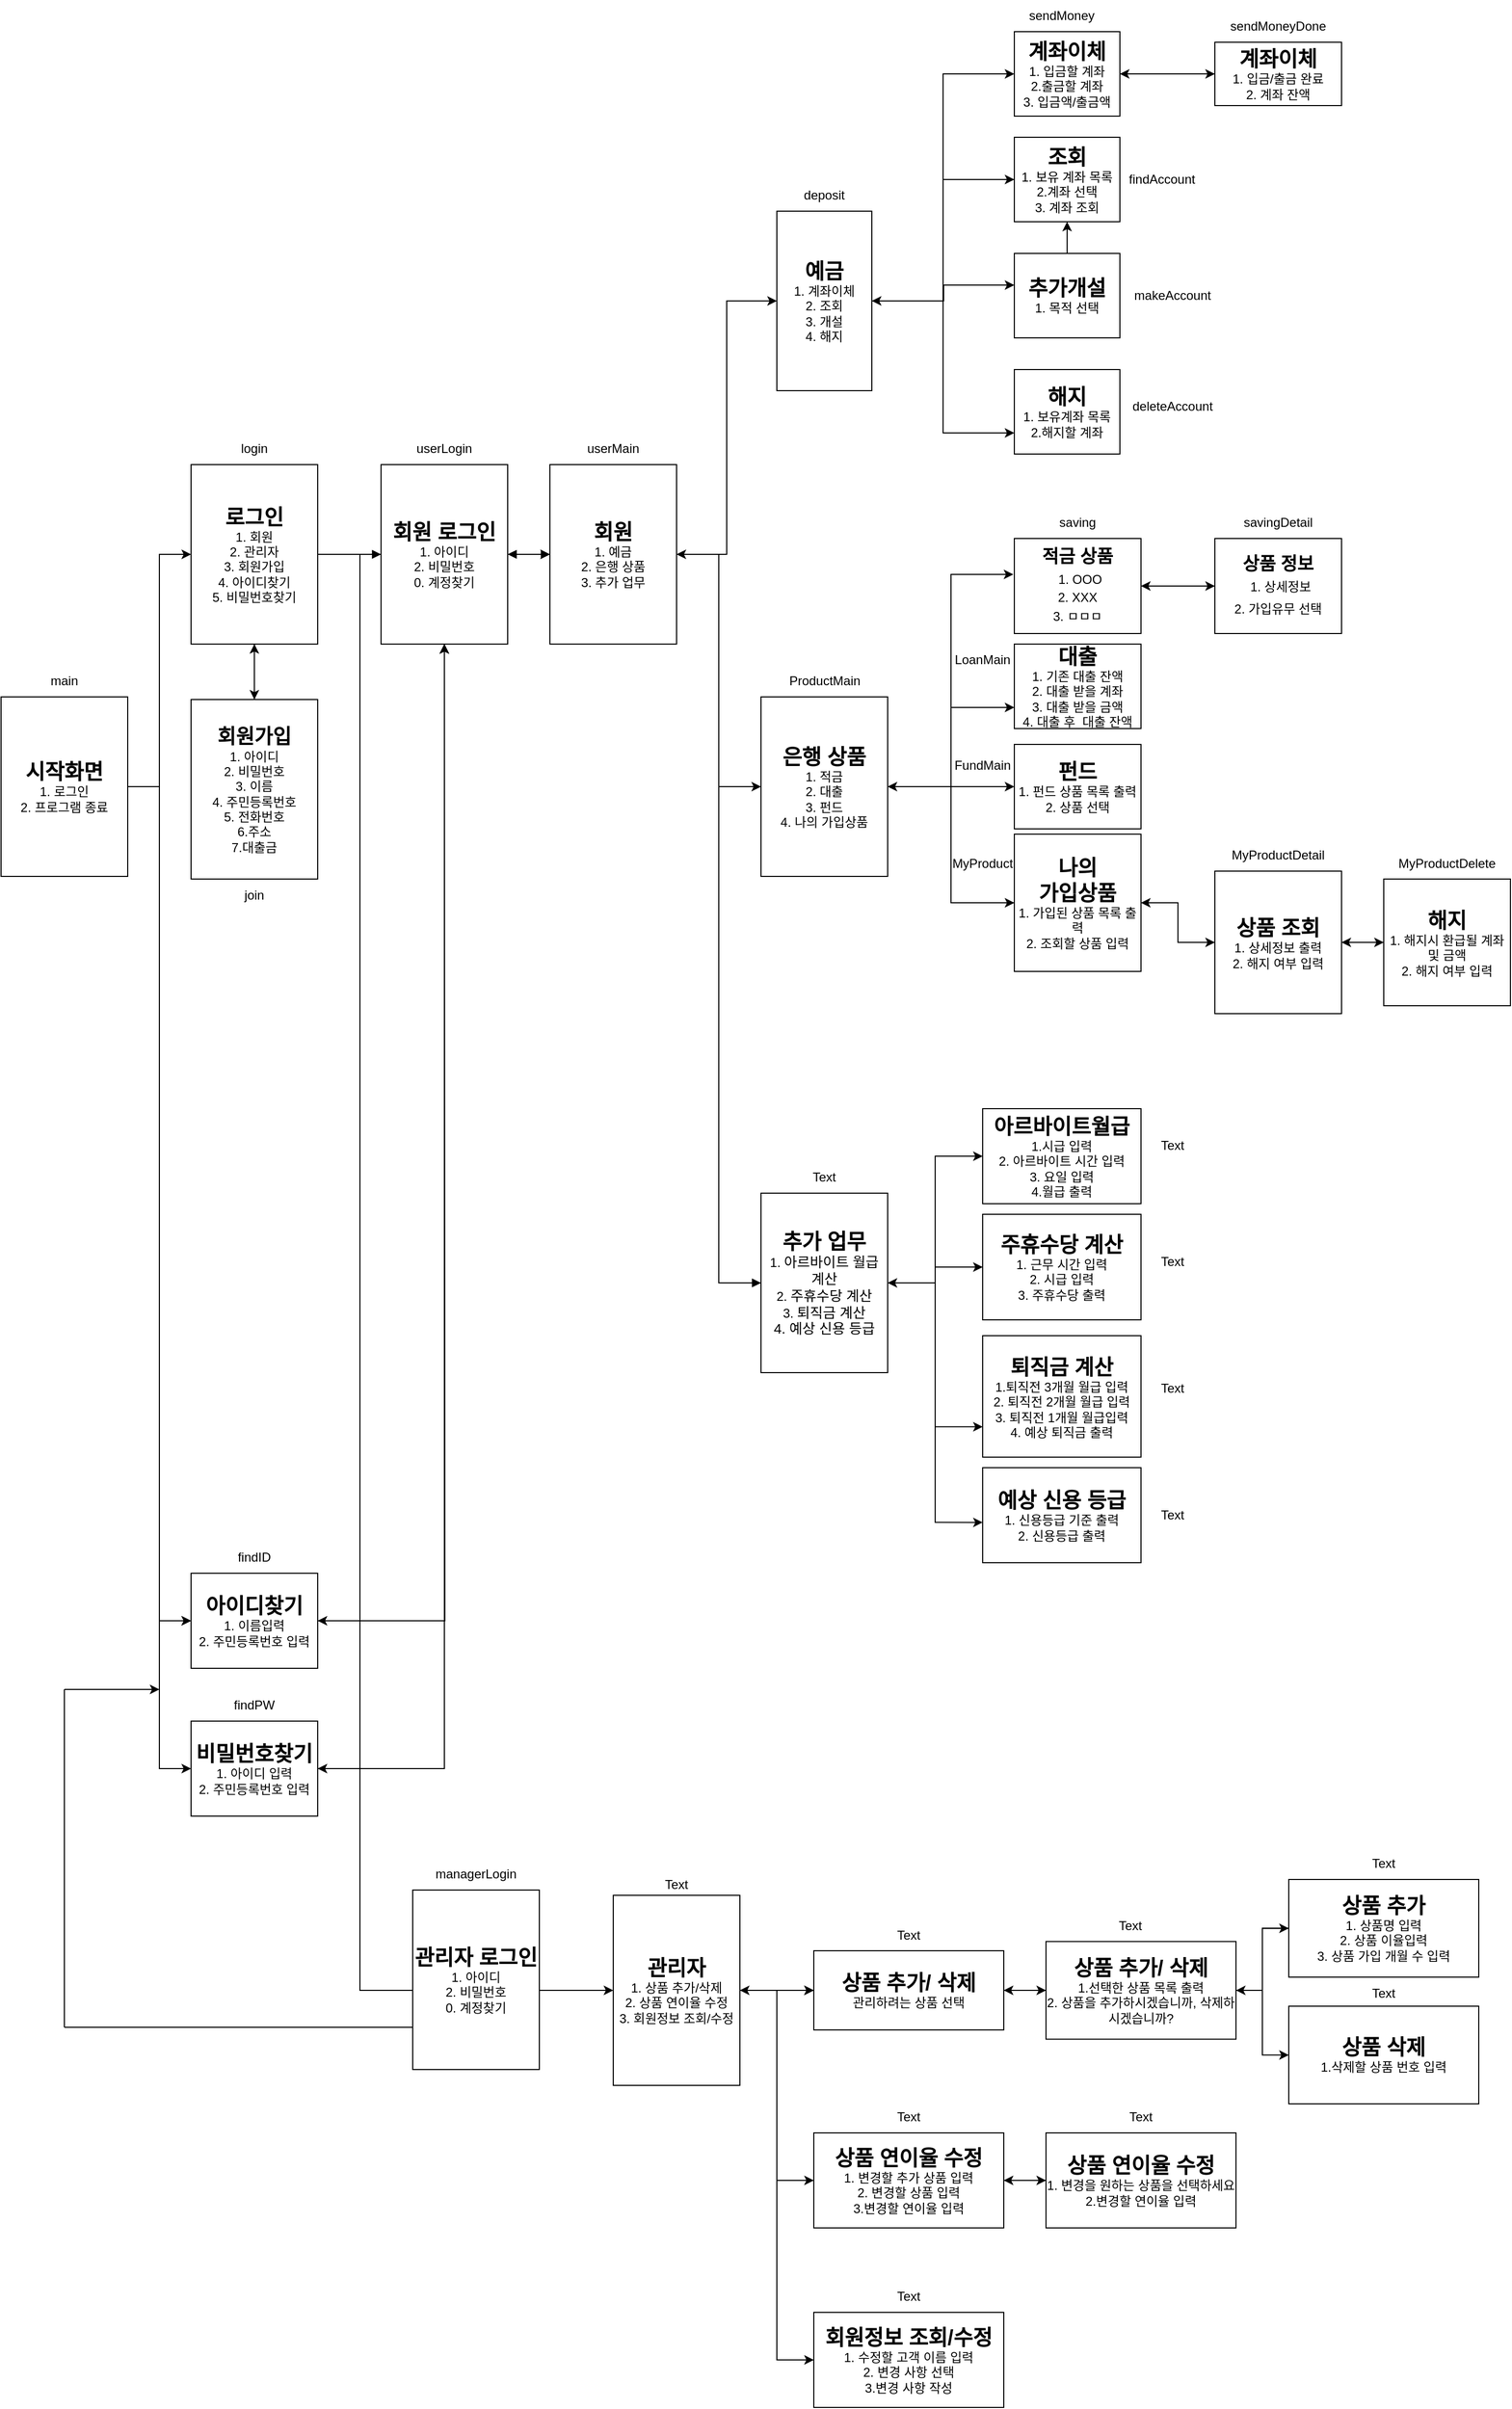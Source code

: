 <mxfile version="15.9.4" type="google"><diagram id="JNranh9iOIYh-PFh8mYc" name="Page-1"><mxGraphModel dx="786" dy="1125" grid="1" gridSize="10" guides="1" tooltips="1" connect="1" arrows="1" fold="1" page="1" pageScale="1" pageWidth="1600" pageHeight="900" background="none" math="0" shadow="0"><root><mxCell id="0"/><mxCell id="1" parent="0"/><mxCell id="7OABSa3ZklYooEOEIW3v-37" style="edgeStyle=orthogonalEdgeStyle;rounded=0;orthogonalLoop=1;jettySize=auto;html=1;entryX=0;entryY=0.5;entryDx=0;entryDy=0;fontSize=12;" parent="1" source="X38qTzfKwyZvgduYZBkw-4" target="gF13XcH1rK32f0OzbsYD-12" edge="1"><mxGeometry relative="1" as="geometry"/></mxCell><mxCell id="X38qTzfKwyZvgduYZBkw-32" style="edgeStyle=orthogonalEdgeStyle;rounded=0;orthogonalLoop=1;jettySize=auto;html=1;entryX=0;entryY=0.5;entryDx=0;entryDy=0;" parent="1" source="X38qTzfKwyZvgduYZBkw-4" target="gF13XcH1rK32f0OzbsYD-12" edge="1"><mxGeometry relative="1" as="geometry"><Array as="points"><mxPoint x="210" y="765"/><mxPoint x="210" y="1555"/></Array></mxGeometry></mxCell><mxCell id="X38qTzfKwyZvgduYZBkw-4" value="&lt;b style=&quot;font-size: 20px&quot;&gt;시작화면&lt;br&gt;&lt;/b&gt;1. 로그인&lt;br&gt;2. 프로그램 종료" style="rounded=0;whiteSpace=wrap;html=1;" parent="1" vertex="1"><mxGeometry x="60" y="680" width="120" height="170" as="geometry"/></mxCell><mxCell id="X38qTzfKwyZvgduYZBkw-5" style="edgeStyle=orthogonalEdgeStyle;rounded=0;orthogonalLoop=1;jettySize=auto;html=1;exitX=1;exitY=0.5;exitDx=0;exitDy=0;entryX=0;entryY=0.5;entryDx=0;entryDy=0;fontSize=20;" parent="1" source="X38qTzfKwyZvgduYZBkw-7" target="X38qTzfKwyZvgduYZBkw-14" edge="1"><mxGeometry relative="1" as="geometry"/></mxCell><mxCell id="X38qTzfKwyZvgduYZBkw-6" style="edgeStyle=orthogonalEdgeStyle;rounded=0;orthogonalLoop=1;jettySize=auto;html=1;exitX=1;exitY=0.5;exitDx=0;exitDy=0;entryX=0;entryY=0.5;entryDx=0;entryDy=0;fontSize=20;" parent="1" source="X38qTzfKwyZvgduYZBkw-7" target="X38qTzfKwyZvgduYZBkw-16" edge="1"><mxGeometry relative="1" as="geometry"><Array as="points"><mxPoint x="400" y="545"/><mxPoint x="400" y="1905"/></Array></mxGeometry></mxCell><mxCell id="gF13XcH1rK32f0OzbsYD-10" style="edgeStyle=orthogonalEdgeStyle;rounded=0;orthogonalLoop=1;jettySize=auto;html=1;entryX=0.5;entryY=0;entryDx=0;entryDy=0;" parent="1" source="X38qTzfKwyZvgduYZBkw-7" target="X38qTzfKwyZvgduYZBkw-9" edge="1"><mxGeometry relative="1" as="geometry"><mxPoint x="300" y="670" as="targetPoint"/></mxGeometry></mxCell><mxCell id="7OABSa3ZklYooEOEIW3v-64" style="edgeStyle=orthogonalEdgeStyle;rounded=0;orthogonalLoop=1;jettySize=auto;html=1;fontSize=12;endArrow=block;endFill=1;" parent="1" source="X38qTzfKwyZvgduYZBkw-7" target="gF13XcH1rK32f0OzbsYD-42" edge="1"><mxGeometry relative="1" as="geometry"/></mxCell><mxCell id="X38qTzfKwyZvgduYZBkw-7" value="&lt;span style=&quot;font-size: 20px&quot;&gt;&lt;b&gt;로그인&lt;br&gt;&lt;/b&gt;&lt;/span&gt;1. 회원&lt;br&gt;2. 관리자&lt;br&gt;3. 회원가입&lt;br&gt;4. 아이디찾기&lt;br&gt;5. 비밀번호찾기" style="rounded=0;whiteSpace=wrap;html=1;" parent="1" vertex="1"><mxGeometry x="240" y="460" width="120" height="170" as="geometry"/></mxCell><mxCell id="X38qTzfKwyZvgduYZBkw-8" value="" style="edgeStyle=orthogonalEdgeStyle;rounded=0;orthogonalLoop=1;jettySize=auto;html=1;" parent="1" source="X38qTzfKwyZvgduYZBkw-9" target="X38qTzfKwyZvgduYZBkw-7" edge="1"><mxGeometry relative="1" as="geometry"/></mxCell><mxCell id="X38qTzfKwyZvgduYZBkw-9" value="&lt;span style=&quot;font-size: 19px&quot;&gt;&lt;b style=&quot;font-size: 19px&quot;&gt;회원가입&lt;br style=&quot;font-size: 19px&quot;&gt;&lt;/b&gt;&lt;/span&gt;1. 아이디&lt;br&gt;2. 비밀번호&lt;br&gt;3. 이름&lt;br&gt;4. 주민등록번호&lt;br&gt;5. 전화번호&lt;br&gt;6.주소&lt;br&gt;&lt;span style=&quot;font-size: 12px&quot;&gt;&lt;font style=&quot;font-size: 12px&quot;&gt;7&lt;/font&gt;&lt;/span&gt;&lt;span style=&quot;font-size: 12px&quot;&gt;&lt;font style=&quot;font-size: 12px&quot;&gt;.대출금&lt;/font&gt;&lt;br&gt;&lt;/span&gt;" style="rounded=0;whiteSpace=wrap;html=1;" parent="1" vertex="1"><mxGeometry x="240" y="682.5" width="120" height="170" as="geometry"/></mxCell><mxCell id="7OABSa3ZklYooEOEIW3v-57" style="edgeStyle=orthogonalEdgeStyle;rounded=0;orthogonalLoop=1;jettySize=auto;html=1;fontSize=12;" parent="1" source="X38qTzfKwyZvgduYZBkw-10" target="gF13XcH1rK32f0OzbsYD-42" edge="1"><mxGeometry relative="1" as="geometry"/></mxCell><mxCell id="X38qTzfKwyZvgduYZBkw-10" value="&lt;span style=&quot;font-size: 20px&quot;&gt;&lt;b&gt;비밀번호찾기&lt;br&gt;&lt;/b&gt;&lt;/span&gt;1. 아이디 입력&lt;br&gt;2. 주민등록번호 입력" style="rounded=0;whiteSpace=wrap;html=1;" parent="1" vertex="1"><mxGeometry x="240" y="1650" width="120" height="90" as="geometry"/></mxCell><mxCell id="7OABSa3ZklYooEOEIW3v-58" style="edgeStyle=orthogonalEdgeStyle;rounded=0;orthogonalLoop=1;jettySize=auto;html=1;entryX=0;entryY=0.5;entryDx=0;entryDy=0;fontSize=12;" parent="1" source="X38qTzfKwyZvgduYZBkw-14" target="X38qTzfKwyZvgduYZBkw-20" edge="1"><mxGeometry relative="1" as="geometry"/></mxCell><mxCell id="7OABSa3ZklYooEOEIW3v-59" style="edgeStyle=orthogonalEdgeStyle;rounded=0;orthogonalLoop=1;jettySize=auto;html=1;entryX=0;entryY=0.5;entryDx=0;entryDy=0;fontSize=12;" parent="1" source="X38qTzfKwyZvgduYZBkw-14" target="X38qTzfKwyZvgduYZBkw-21" edge="1"><mxGeometry relative="1" as="geometry"/></mxCell><mxCell id="7OABSa3ZklYooEOEIW3v-60" style="edgeStyle=orthogonalEdgeStyle;rounded=0;orthogonalLoop=1;jettySize=auto;html=1;entryX=0;entryY=0.5;entryDx=0;entryDy=0;fontSize=12;endArrow=block;endFill=1;" parent="1" source="X38qTzfKwyZvgduYZBkw-14" target="X38qTzfKwyZvgduYZBkw-22" edge="1"><mxGeometry relative="1" as="geometry"/></mxCell><mxCell id="7OABSa3ZklYooEOEIW3v-63" style="edgeStyle=orthogonalEdgeStyle;rounded=0;orthogonalLoop=1;jettySize=auto;html=1;entryX=1;entryY=0.5;entryDx=0;entryDy=0;fontSize=12;endArrow=block;endFill=1;" parent="1" source="X38qTzfKwyZvgduYZBkw-14" target="gF13XcH1rK32f0OzbsYD-42" edge="1"><mxGeometry relative="1" as="geometry"/></mxCell><mxCell id="X38qTzfKwyZvgduYZBkw-14" value="&lt;span style=&quot;font-size: 20px&quot;&gt;&lt;b&gt;회원&lt;br&gt;&lt;/b&gt;&lt;/span&gt;1. 예금&lt;br&gt;2. 은행 상품&lt;br&gt;3. 추가 업무" style="rounded=0;whiteSpace=wrap;html=1;" parent="1" vertex="1"><mxGeometry x="580" y="460" width="120" height="170" as="geometry"/></mxCell><mxCell id="7OABSa3ZklYooEOEIW3v-32" style="edgeStyle=orthogonalEdgeStyle;rounded=0;orthogonalLoop=1;jettySize=auto;html=1;entryX=0;entryY=0.5;entryDx=0;entryDy=0;fontSize=12;" parent="1" source="X38qTzfKwyZvgduYZBkw-16" target="X38qTzfKwyZvgduYZBkw-23" edge="1"><mxGeometry relative="1" as="geometry"/></mxCell><mxCell id="7OABSa3ZklYooEOEIW3v-34" style="edgeStyle=orthogonalEdgeStyle;rounded=0;orthogonalLoop=1;jettySize=auto;html=1;entryX=0;entryY=0.5;entryDx=0;entryDy=0;fontSize=12;" parent="1" source="X38qTzfKwyZvgduYZBkw-16" target="X38qTzfKwyZvgduYZBkw-25" edge="1"><mxGeometry relative="1" as="geometry"/></mxCell><mxCell id="7OABSa3ZklYooEOEIW3v-53" value="" style="edgeStyle=orthogonalEdgeStyle;rounded=0;orthogonalLoop=1;jettySize=auto;html=1;fontSize=12;" parent="1" source="X38qTzfKwyZvgduYZBkw-16" target="X38qTzfKwyZvgduYZBkw-23" edge="1"><mxGeometry relative="1" as="geometry"/></mxCell><mxCell id="7OABSa3ZklYooEOEIW3v-55" style="edgeStyle=orthogonalEdgeStyle;rounded=0;orthogonalLoop=1;jettySize=auto;html=1;entryX=0;entryY=0.5;entryDx=0;entryDy=0;fontSize=12;" parent="1" source="X38qTzfKwyZvgduYZBkw-16" target="X38qTzfKwyZvgduYZBkw-24" edge="1"><mxGeometry relative="1" as="geometry"/></mxCell><mxCell id="X38qTzfKwyZvgduYZBkw-16" value="&lt;span style=&quot;font-size: 20px&quot;&gt;&lt;b&gt;관리자&lt;br&gt;&lt;/b&gt;&lt;/span&gt;1. 상품 추가/삭제&lt;br&gt;2. 상품 연이율 수정&lt;br&gt;3. 회원정보 조회/수정" style="rounded=0;whiteSpace=wrap;html=1;" parent="1" vertex="1"><mxGeometry x="640" y="1815" width="120" height="180" as="geometry"/></mxCell><mxCell id="X38qTzfKwyZvgduYZBkw-17" value="" style="endArrow=classic;html=1;rounded=0;fontSize=20;exitX=1;exitY=0.5;exitDx=0;exitDy=0;entryX=0;entryY=0.5;entryDx=0;entryDy=0;" parent="1" source="X38qTzfKwyZvgduYZBkw-4" target="X38qTzfKwyZvgduYZBkw-7" edge="1"><mxGeometry width="50" height="50" relative="1" as="geometry"><mxPoint x="180" y="730" as="sourcePoint"/><mxPoint x="210" y="500" as="targetPoint"/><Array as="points"><mxPoint x="210" y="765"/><mxPoint x="210" y="545"/></Array></mxGeometry></mxCell><mxCell id="X38qTzfKwyZvgduYZBkw-19" value="" style="endArrow=classic;html=1;rounded=0;fontSize=20;exitX=1;exitY=0.5;exitDx=0;exitDy=0;entryX=0;entryY=0.5;entryDx=0;entryDy=0;edgeStyle=orthogonalEdgeStyle;" parent="1" source="X38qTzfKwyZvgduYZBkw-4" target="X38qTzfKwyZvgduYZBkw-10" edge="1"><mxGeometry width="50" height="50" relative="1" as="geometry"><mxPoint x="180" y="830" as="sourcePoint"/><mxPoint x="230" y="780" as="targetPoint"/></mxGeometry></mxCell><mxCell id="7OABSa3ZklYooEOEIW3v-14" style="edgeStyle=orthogonalEdgeStyle;rounded=0;orthogonalLoop=1;jettySize=auto;html=1;exitX=1;exitY=0.5;exitDx=0;exitDy=0;fontSize=12;" parent="1" source="X38qTzfKwyZvgduYZBkw-20" target="7OABSa3ZklYooEOEIW3v-6" edge="1"><mxGeometry relative="1" as="geometry"><Array as="points"><mxPoint x="953" y="305"/><mxPoint x="953" y="290"/></Array></mxGeometry></mxCell><mxCell id="7OABSa3ZklYooEOEIW3v-15" style="edgeStyle=orthogonalEdgeStyle;rounded=0;orthogonalLoop=1;jettySize=auto;html=1;exitX=1;exitY=0.5;exitDx=0;exitDy=0;entryX=0;entryY=0.75;entryDx=0;entryDy=0;fontSize=12;" parent="1" source="X38qTzfKwyZvgduYZBkw-20" target="7OABSa3ZklYooEOEIW3v-7" edge="1"><mxGeometry relative="1" as="geometry"/></mxCell><mxCell id="7OABSa3ZklYooEOEIW3v-16" style="edgeStyle=orthogonalEdgeStyle;rounded=0;orthogonalLoop=1;jettySize=auto;html=1;entryX=0;entryY=0.5;entryDx=0;entryDy=0;fontSize=12;" parent="1" source="X38qTzfKwyZvgduYZBkw-20" target="7OABSa3ZklYooEOEIW3v-4" edge="1"><mxGeometry relative="1" as="geometry"/></mxCell><mxCell id="7OABSa3ZklYooEOEIW3v-17" style="edgeStyle=orthogonalEdgeStyle;rounded=0;orthogonalLoop=1;jettySize=auto;html=1;fontSize=12;" parent="1" source="X38qTzfKwyZvgduYZBkw-20" target="7OABSa3ZklYooEOEIW3v-5" edge="1"><mxGeometry relative="1" as="geometry"/></mxCell><mxCell id="X38qTzfKwyZvgduYZBkw-20" value="&lt;span style=&quot;font-size: 20px&quot;&gt;&lt;b&gt;예금&lt;br&gt;&lt;/b&gt;&lt;/span&gt;1. 계좌이체&lt;br&gt;2. 조회&lt;br&gt;3. 개설&lt;br&gt;4. 해지" style="rounded=0;whiteSpace=wrap;html=1;" parent="1" vertex="1"><mxGeometry x="795" y="220" width="90" height="170" as="geometry"/></mxCell><mxCell id="7OABSa3ZklYooEOEIW3v-26" style="edgeStyle=orthogonalEdgeStyle;rounded=0;orthogonalLoop=1;jettySize=auto;html=1;entryX=-0.008;entryY=0.378;entryDx=0;entryDy=0;entryPerimeter=0;fontSize=12;" parent="1" source="X38qTzfKwyZvgduYZBkw-21" target="X38qTzfKwyZvgduYZBkw-26" edge="1"><mxGeometry relative="1" as="geometry"/></mxCell><mxCell id="7OABSa3ZklYooEOEIW3v-27" style="edgeStyle=orthogonalEdgeStyle;rounded=0;orthogonalLoop=1;jettySize=auto;html=1;entryX=0;entryY=0.75;entryDx=0;entryDy=0;fontSize=12;" parent="1" source="X38qTzfKwyZvgduYZBkw-21" target="UMOOTOKKw1OPQIIGQFKm-16" edge="1"><mxGeometry relative="1" as="geometry"/></mxCell><mxCell id="7OABSa3ZklYooEOEIW3v-29" style="edgeStyle=orthogonalEdgeStyle;rounded=0;orthogonalLoop=1;jettySize=auto;html=1;entryX=0;entryY=0.5;entryDx=0;entryDy=0;fontSize=12;" parent="1" source="X38qTzfKwyZvgduYZBkw-21" target="UMOOTOKKw1OPQIIGQFKm-15" edge="1"><mxGeometry relative="1" as="geometry"><Array as="points"><mxPoint x="1020" y="765"/></Array></mxGeometry></mxCell><mxCell id="7OABSa3ZklYooEOEIW3v-31" style="edgeStyle=orthogonalEdgeStyle;rounded=0;orthogonalLoop=1;jettySize=auto;html=1;fontSize=12;" parent="1" source="X38qTzfKwyZvgduYZBkw-21" target="UMOOTOKKw1OPQIIGQFKm-17" edge="1"><mxGeometry relative="1" as="geometry"/></mxCell><mxCell id="X38qTzfKwyZvgduYZBkw-21" value="&lt;span style=&quot;font-size: 20px&quot;&gt;&lt;b&gt;은행 상품&lt;br&gt;&lt;/b&gt;&lt;/span&gt;1. 적금&lt;br&gt;2. 대출&lt;br&gt;3. 펀드&lt;br&gt;4. 나의 가입상품" style="rounded=0;whiteSpace=wrap;html=1;" parent="1" vertex="1"><mxGeometry x="780" y="680" width="120" height="170" as="geometry"/></mxCell><mxCell id="7OABSa3ZklYooEOEIW3v-22" value="" style="edgeStyle=orthogonalEdgeStyle;rounded=0;orthogonalLoop=1;jettySize=auto;html=1;fontSize=12;" parent="1" source="X38qTzfKwyZvgduYZBkw-22" target="7OABSa3ZklYooEOEIW3v-21" edge="1"><mxGeometry relative="1" as="geometry"/></mxCell><mxCell id="7OABSa3ZklYooEOEIW3v-23" style="edgeStyle=orthogonalEdgeStyle;rounded=0;orthogonalLoop=1;jettySize=auto;html=1;exitX=1;exitY=0.5;exitDx=0;exitDy=0;fontSize=12;" parent="1" source="X38qTzfKwyZvgduYZBkw-22" target="7OABSa3ZklYooEOEIW3v-18" edge="1"><mxGeometry relative="1" as="geometry"/></mxCell><mxCell id="7OABSa3ZklYooEOEIW3v-24" style="edgeStyle=orthogonalEdgeStyle;rounded=0;orthogonalLoop=1;jettySize=auto;html=1;exitX=1;exitY=0.5;exitDx=0;exitDy=0;entryX=0;entryY=0.576;entryDx=0;entryDy=0;entryPerimeter=0;fontSize=12;" parent="1" source="X38qTzfKwyZvgduYZBkw-22" target="7OABSa3ZklYooEOEIW3v-20" edge="1"><mxGeometry relative="1" as="geometry"/></mxCell><mxCell id="7OABSa3ZklYooEOEIW3v-25" style="edgeStyle=orthogonalEdgeStyle;rounded=0;orthogonalLoop=1;jettySize=auto;html=1;entryX=0;entryY=0.75;entryDx=0;entryDy=0;fontSize=12;" parent="1" source="X38qTzfKwyZvgduYZBkw-22" target="7OABSa3ZklYooEOEIW3v-19" edge="1"><mxGeometry relative="1" as="geometry"/></mxCell><mxCell id="TE9dHuLVQDdr1BlVvoL2-7" style="edgeStyle=orthogonalEdgeStyle;rounded=0;orthogonalLoop=1;jettySize=auto;html=1;entryX=1;entryY=0.5;entryDx=0;entryDy=0;" parent="1" source="X38qTzfKwyZvgduYZBkw-22" target="X38qTzfKwyZvgduYZBkw-14" edge="1"><mxGeometry relative="1" as="geometry"/></mxCell><mxCell id="X38qTzfKwyZvgduYZBkw-22" value="&lt;span style=&quot;font-size: 20px&quot;&gt;&lt;b&gt;추가 업무&lt;br&gt;&lt;/b&gt;&lt;/span&gt;1.&amp;nbsp;&lt;span id=&quot;docs-internal-guid-be8bb784-7fff-2c88-fec3-b67ad8c00cc7&quot;&gt;&lt;span style=&quot;font-size: 10pt ; font-family: &amp;#34;arial&amp;#34; ; background-color: transparent ; vertical-align: baseline&quot;&gt;아르바이트 월급 계산&lt;/span&gt;&lt;/span&gt;&lt;br&gt;2.&amp;nbsp;&lt;span id=&quot;docs-internal-guid-0840ae30-7fff-5458-ddd8-bfba73876906&quot;&gt;&lt;span style=&quot;font-size: 10pt ; font-family: &amp;#34;arial&amp;#34; ; background-color: transparent ; vertical-align: baseline&quot;&gt;주휴수당 계산&lt;/span&gt;&lt;/span&gt;&lt;br&gt;3.&amp;nbsp;&lt;span id=&quot;docs-internal-guid-c072827c-7fff-7e7a-1613-26a1b8e261c0&quot;&gt;&lt;span style=&quot;font-size: 10pt ; font-family: &amp;#34;arial&amp;#34; ; background-color: transparent ; vertical-align: baseline&quot;&gt;퇴직금 계산&lt;br&gt;4.&amp;nbsp;&lt;span id=&quot;docs-internal-guid-b1e2f4ef-7fff-a442-1102-d546219a24ab&quot;&gt;&lt;span style=&quot;font-size: 10pt ; background-color: transparent ; vertical-align: baseline&quot;&gt;예상 신용 등급&lt;/span&gt;&lt;/span&gt;&lt;br&gt;&lt;/span&gt;&lt;/span&gt;" style="rounded=0;whiteSpace=wrap;html=1;" parent="1" vertex="1"><mxGeometry x="780" y="1150" width="120" height="170" as="geometry"/></mxCell><mxCell id="MeN326VpyXntkDQsGfsb-3" style="edgeStyle=orthogonalEdgeStyle;rounded=0;orthogonalLoop=1;jettySize=auto;html=1;" parent="1" source="X38qTzfKwyZvgduYZBkw-23" edge="1"><mxGeometry relative="1" as="geometry"><mxPoint x="1050" y="1905" as="targetPoint"/></mxGeometry></mxCell><mxCell id="EgYnDfYjUGz7sBz1LTnq-1" style="edgeStyle=orthogonalEdgeStyle;rounded=0;orthogonalLoop=1;jettySize=auto;html=1;" parent="1" source="X38qTzfKwyZvgduYZBkw-23" edge="1"><mxGeometry relative="1" as="geometry"><mxPoint x="760" y="1905" as="targetPoint"/></mxGeometry></mxCell><mxCell id="X38qTzfKwyZvgduYZBkw-23" value="&lt;span style=&quot;font-size: 20px&quot;&gt;&lt;b&gt;상품 추가/ 삭제&lt;br&gt;&lt;/b&gt;&lt;/span&gt;관리하려는 상품 선택" style="rounded=0;whiteSpace=wrap;html=1;" parent="1" vertex="1"><mxGeometry x="830" y="1867.5" width="180" height="75" as="geometry"/></mxCell><mxCell id="MeN326VpyXntkDQsGfsb-9" style="edgeStyle=orthogonalEdgeStyle;rounded=0;orthogonalLoop=1;jettySize=auto;html=1;exitX=1;exitY=0.5;exitDx=0;exitDy=0;entryX=0;entryY=0.5;entryDx=0;entryDy=0;" parent="1" source="X38qTzfKwyZvgduYZBkw-24" target="MeN326VpyXntkDQsGfsb-8" edge="1"><mxGeometry relative="1" as="geometry"/></mxCell><mxCell id="X38qTzfKwyZvgduYZBkw-24" value="&lt;span style=&quot;font-size: 20px&quot;&gt;&lt;b&gt;상품 연이율 수정&lt;br&gt;&lt;/b&gt;&lt;/span&gt;1. 변경할 추가 상품 입력&lt;br&gt;2. 변경할 상품 입력&lt;br&gt;3.변경할 연이율 입력" style="rounded=0;whiteSpace=wrap;html=1;" parent="1" vertex="1"><mxGeometry x="830" y="2040" width="180" height="90" as="geometry"/></mxCell><mxCell id="X38qTzfKwyZvgduYZBkw-25" value="&lt;span style=&quot;font-size: 20px&quot;&gt;&lt;b&gt;회원정보 조회/수정&lt;br&gt;&lt;/b&gt;&lt;/span&gt;1. 수정할 고객 이름 입력&lt;br&gt;2. 변경 사항 선택&lt;br&gt;3.변경 사항 작성" style="rounded=0;whiteSpace=wrap;html=1;" parent="1" vertex="1"><mxGeometry x="830" y="2210" width="180" height="90" as="geometry"/></mxCell><mxCell id="7OABSa3ZklYooEOEIW3v-42" value="" style="edgeStyle=orthogonalEdgeStyle;rounded=0;orthogonalLoop=1;jettySize=auto;html=1;fontSize=12;" parent="1" source="7OABSa3ZklYooEOEIW3v-4" target="7OABSa3ZklYooEOEIW3v-41" edge="1"><mxGeometry relative="1" as="geometry"/></mxCell><mxCell id="7OABSa3ZklYooEOEIW3v-4" value="&lt;font style=&quot;font-weight: bold ; font-size: 20px&quot;&gt;계좌이체&lt;/font&gt;&lt;br&gt;1. 입금할 계좌&lt;br&gt;2.출금할 계좌&lt;br&gt;3. 입금액/출금액" style="rounded=0;whiteSpace=wrap;html=1;" parent="1" vertex="1"><mxGeometry x="1020" y="50" width="100" height="80" as="geometry"/></mxCell><mxCell id="7OABSa3ZklYooEOEIW3v-38" style="edgeStyle=orthogonalEdgeStyle;rounded=0;orthogonalLoop=1;jettySize=auto;html=1;fontSize=12;" parent="1" source="X38qTzfKwyZvgduYZBkw-26" edge="1"><mxGeometry relative="1" as="geometry"><mxPoint x="1210" y="575" as="targetPoint"/></mxGeometry></mxCell><mxCell id="X38qTzfKwyZvgduYZBkw-26" value="&lt;span style=&quot;font-size: 17px&quot;&gt;&lt;b&gt;적금 상품&lt;/b&gt;&lt;br&gt;&amp;nbsp;&lt;/span&gt;1. OOO&lt;br&gt;2. XXX&lt;br&gt;3. ㅁㅁㅁ&lt;span style=&quot;font-size: 17px&quot;&gt;&lt;br&gt;&lt;/span&gt;" style="rounded=0;whiteSpace=wrap;html=1;" parent="1" vertex="1"><mxGeometry x="1020" y="530" width="120" height="90" as="geometry"/></mxCell><mxCell id="TE9dHuLVQDdr1BlVvoL2-13" style="edgeStyle=orthogonalEdgeStyle;rounded=0;orthogonalLoop=1;jettySize=auto;html=1;entryX=1;entryY=0.5;entryDx=0;entryDy=0;" parent="1" source="7OABSa3ZklYooEOEIW3v-5" target="X38qTzfKwyZvgduYZBkw-20" edge="1"><mxGeometry relative="1" as="geometry"/></mxCell><mxCell id="7OABSa3ZklYooEOEIW3v-5" value="&lt;span style=&quot;font-weight: bold ; font-size: 20px&quot;&gt;조회&lt;/span&gt;&lt;br&gt;1. 보유 계좌 목록&lt;br&gt;2.계좌 선택&lt;br&gt;3. 계좌 조회" style="rounded=0;whiteSpace=wrap;html=1;" parent="1" vertex="1"><mxGeometry x="1020" y="150" width="100" height="80" as="geometry"/></mxCell><mxCell id="P7TeJRj2jd3M1mGxvu8Y-1" value="" style="edgeStyle=orthogonalEdgeStyle;rounded=0;orthogonalLoop=1;jettySize=auto;html=1;" parent="1" source="7OABSa3ZklYooEOEIW3v-6" target="7OABSa3ZklYooEOEIW3v-5" edge="1"><mxGeometry relative="1" as="geometry"/></mxCell><mxCell id="7OABSa3ZklYooEOEIW3v-6" value="&lt;span style=&quot;font-weight: bold ; font-size: 20px&quot;&gt;&lt;font class=&quot;papago-parent&quot;&gt;&lt;font class=&quot;papago-parent&quot;&gt;&lt;font class=&quot;papago-parent papago-selected&quot;&gt;&lt;font class=&quot;papago-source&quot; style=&quot;display: none&quot;&gt;&lt;font class=&quot;papago-source&quot; style=&quot;display: none&quot;&gt;&lt;font class=&quot;papago-source&quot; style=&quot;display: none&quot;&gt;개설&lt;/font&gt;개설&lt;/font&gt;&lt;font class=&quot;papago-source&quot; style=&quot;display: none&quot;&gt;개설&lt;/font&gt;개설&lt;/font&gt;&lt;font class=&quot;papago-source&quot; style=&quot;display: none&quot;&gt;&lt;font class=&quot;papago-source&quot; style=&quot;display: none&quot;&gt;개설&lt;/font&gt;개설&lt;/font&gt;&lt;font class=&quot;papago-source&quot; style=&quot;display: none&quot;&gt;개설&lt;/font&gt;추가개설&lt;/font&gt;&lt;/font&gt;&lt;/font&gt;&lt;/span&gt;&lt;br&gt;&lt;font class=&quot;papago-parent&quot;&gt;&lt;font class=&quot;papago-parent&quot;&gt;&lt;font class=&quot;papago-parent&quot;&gt;&lt;font class=&quot;papago-source&quot; style=&quot;display: none&quot;&gt;&lt;font class=&quot;papago-source&quot; style=&quot;display: none&quot;&gt;&lt;font class=&quot;papago-source&quot; style=&quot;display: none&quot;&gt;1. 목적 선택&lt;/font&gt;1.&lt;/font&gt;&lt;font class=&quot;papago-source&quot; style=&quot;display: none&quot;&gt;1. 목적 선택&lt;/font&gt;1.&lt;/font&gt;&lt;font class=&quot;papago-source&quot; style=&quot;display: none&quot;&gt;&lt;font class=&quot;papago-source&quot; style=&quot;display: none&quot;&gt;1. 목적 선택&lt;/font&gt;1.&lt;/font&gt;&lt;font class=&quot;papago-source&quot; style=&quot;display: none&quot;&gt;1. 목적 선택&lt;/font&gt;1.&lt;/font&gt;&lt;/font&gt;&lt;font class=&quot;papago-parent&quot;&gt;&lt;font class=&quot;papago-parent papago-selected&quot;&gt;&lt;font class=&quot;papago-source&quot; style=&quot;display: none&quot;&gt;&lt;font class=&quot;papago-source&quot; style=&quot;display: none&quot;&gt; 목적 선택&lt;/font&gt; 목적 선택&lt;/font&gt;&lt;font class=&quot;papago-source&quot; style=&quot;display: none&quot;&gt; 목적 선택&lt;/font&gt; 목적 선택&lt;/font&gt;&lt;/font&gt;&lt;/font&gt;" style="rounded=0;whiteSpace=wrap;html=1;" parent="1" vertex="1"><mxGeometry x="1020" y="260" width="100" height="80" as="geometry"/></mxCell><mxCell id="7OABSa3ZklYooEOEIW3v-7" value="&lt;span style=&quot;font-weight: bold ; font-size: 20px&quot;&gt;해지&lt;/span&gt;&lt;br&gt;1. 보유계좌 목록&lt;br&gt;2.해지할 계좌" style="rounded=0;whiteSpace=wrap;html=1;" parent="1" vertex="1"><mxGeometry x="1020" y="370" width="100" height="80" as="geometry"/></mxCell><mxCell id="7OABSa3ZklYooEOEIW3v-56" style="edgeStyle=orthogonalEdgeStyle;rounded=0;orthogonalLoop=1;jettySize=auto;html=1;fontSize=12;" parent="1" source="gF13XcH1rK32f0OzbsYD-12" edge="1"><mxGeometry relative="1" as="geometry"><mxPoint x="480" y="630" as="targetPoint"/></mxGeometry></mxCell><mxCell id="gF13XcH1rK32f0OzbsYD-12" value="&lt;span style=&quot;font-size: 20px&quot;&gt;&lt;b&gt;아이디찾기&lt;br&gt;&lt;/b&gt;&lt;/span&gt;1. 이름입력&lt;br&gt;2. 주민등록번호 입력" style="rounded=0;whiteSpace=wrap;html=1;" parent="1" vertex="1"><mxGeometry x="240" y="1510" width="120" height="90" as="geometry"/></mxCell><mxCell id="UMOOTOKKw1OPQIIGQFKm-15" value="&lt;span style=&quot;font-size: 20px&quot;&gt;&lt;b&gt;펀드&lt;br&gt;&lt;/b&gt;&lt;/span&gt;1. 펀드 상품 목록 출력&lt;br&gt;2. 상품 선택" style="rounded=0;whiteSpace=wrap;html=1;" parent="1" vertex="1"><mxGeometry x="1020" y="725" width="120" height="80" as="geometry"/></mxCell><mxCell id="UMOOTOKKw1OPQIIGQFKm-16" value="&lt;span style=&quot;font-size: 20px&quot;&gt;&lt;b&gt;대출&lt;br&gt;&lt;/b&gt;&lt;/span&gt;1. 기존 대출 잔액&lt;br&gt;2. 대출 받을 계좌&lt;br&gt;3. 대출 받을 금액&lt;br&gt;4. 대출 후&amp;nbsp; 대출 잔액" style="rounded=0;whiteSpace=wrap;html=1;" parent="1" vertex="1"><mxGeometry x="1020" y="630" width="120" height="80" as="geometry"/></mxCell><mxCell id="7OABSa3ZklYooEOEIW3v-49" value="" style="edgeStyle=orthogonalEdgeStyle;rounded=0;orthogonalLoop=1;jettySize=auto;html=1;fontSize=12;" parent="1" source="UMOOTOKKw1OPQIIGQFKm-17" target="7OABSa3ZklYooEOEIW3v-48" edge="1"><mxGeometry relative="1" as="geometry"/></mxCell><mxCell id="TE9dHuLVQDdr1BlVvoL2-8" style="edgeStyle=orthogonalEdgeStyle;rounded=0;orthogonalLoop=1;jettySize=auto;html=1;entryX=1;entryY=0.5;entryDx=0;entryDy=0;" parent="1" source="UMOOTOKKw1OPQIIGQFKm-17" target="X38qTzfKwyZvgduYZBkw-21" edge="1"><mxGeometry relative="1" as="geometry"/></mxCell><mxCell id="UMOOTOKKw1OPQIIGQFKm-17" value="&lt;span style=&quot;font-size: 20px&quot;&gt;&lt;b&gt;나의 &lt;br&gt;가입상품&lt;br&gt;&lt;/b&gt;&lt;/span&gt;1. 가입된 상품 목록 출력&lt;br&gt;2. 조회할 상품 입력" style="rounded=0;whiteSpace=wrap;html=1;" parent="1" vertex="1"><mxGeometry x="1020" y="810" width="120" height="130" as="geometry"/></mxCell><mxCell id="7OABSa3ZklYooEOEIW3v-18" value="&lt;span id=&quot;docs-internal-guid-c072827c-7fff-7e7a-1613-26a1b8e261c0&quot;&gt;&lt;span style=&quot;font-family: &amp;#34;arial&amp;#34; ; background-color: transparent ; vertical-align: baseline&quot;&gt;&lt;span style=&quot;font-size: 20px&quot;&gt;&lt;b&gt;아르바이트월급&lt;br&gt;&lt;/b&gt;&lt;/span&gt;1.시급 입력&lt;br&gt;2. 아르바이트 시간 입력&lt;br&gt;3. 요일 입력&lt;br&gt;4.월급 출력&lt;br&gt;&lt;/span&gt;&lt;/span&gt;" style="rounded=0;whiteSpace=wrap;html=1;" parent="1" vertex="1"><mxGeometry x="990" y="1070" width="150" height="90" as="geometry"/></mxCell><mxCell id="7OABSa3ZklYooEOEIW3v-19" value="&lt;span id=&quot;docs-internal-guid-c072827c-7fff-7e7a-1613-26a1b8e261c0&quot;&gt;&lt;span style=&quot;font-family: &amp;#34;arial&amp;#34; ; background-color: transparent ; vertical-align: baseline&quot;&gt;&lt;span style=&quot;font-size: 20px&quot;&gt;&lt;b&gt;퇴직금 계산&lt;br&gt;&lt;/b&gt;&lt;/span&gt;1.퇴직전 3개월 월급 입력&lt;br&gt;2. 퇴직전 2개월 월급 입력&lt;br&gt;3. 퇴직전 1개월 월급입력&lt;br&gt;4. 예상 퇴직금 출력&lt;br&gt;&lt;/span&gt;&lt;/span&gt;" style="rounded=0;whiteSpace=wrap;html=1;" parent="1" vertex="1"><mxGeometry x="990" y="1285" width="150" height="115" as="geometry"/></mxCell><mxCell id="7OABSa3ZklYooEOEIW3v-20" value="&lt;span id=&quot;docs-internal-guid-c072827c-7fff-7e7a-1613-26a1b8e261c0&quot;&gt;&lt;span style=&quot;font-family: &amp;#34;arial&amp;#34; ; background-color: transparent ; vertical-align: baseline&quot;&gt;&lt;span style=&quot;font-size: 20px&quot;&gt;&lt;b&gt;예상 신용 등급&lt;br&gt;&lt;/b&gt;&lt;/span&gt;1. 신용등급 기준 출력&lt;br&gt;2. 신용등급 출력&lt;br&gt;&lt;/span&gt;&lt;/span&gt;" style="rounded=0;whiteSpace=wrap;html=1;" parent="1" vertex="1"><mxGeometry x="990" y="1410" width="150" height="90" as="geometry"/></mxCell><mxCell id="TE9dHuLVQDdr1BlVvoL2-6" style="edgeStyle=orthogonalEdgeStyle;rounded=0;orthogonalLoop=1;jettySize=auto;html=1;entryX=1;entryY=0.5;entryDx=0;entryDy=0;" parent="1" source="7OABSa3ZklYooEOEIW3v-21" target="X38qTzfKwyZvgduYZBkw-22" edge="1"><mxGeometry relative="1" as="geometry"/></mxCell><mxCell id="7OABSa3ZklYooEOEIW3v-21" value="&lt;span id=&quot;docs-internal-guid-c072827c-7fff-7e7a-1613-26a1b8e261c0&quot;&gt;&lt;span style=&quot;font-family: &amp;#34;arial&amp;#34; ; background-color: transparent ; vertical-align: baseline&quot;&gt;&lt;span style=&quot;font-size: 20px&quot;&gt;&lt;b&gt;주휴수당 계산&lt;br&gt;&lt;/b&gt;&lt;/span&gt;1. 근무 시간 입력&lt;br&gt;2. 시급 입력&lt;br&gt;3. 주휴수당 출력&lt;br&gt;&lt;/span&gt;&lt;/span&gt;" style="rounded=0;whiteSpace=wrap;html=1;" parent="1" vertex="1"><mxGeometry x="990" y="1170" width="150" height="100" as="geometry"/></mxCell><mxCell id="gF13XcH1rK32f0OzbsYD-28" value="&lt;span style=&quot;font-size: 20px&quot;&gt;&lt;b&gt;관리자 로그인&lt;br&gt;&lt;/b&gt;&lt;/span&gt;1. 아이디&lt;br&gt;2. 비밀번호&lt;br&gt;0. 계정찾기" style="rounded=0;whiteSpace=wrap;html=1;" parent="1" vertex="1"><mxGeometry x="450" y="1810" width="120" height="170" as="geometry"/></mxCell><mxCell id="gF13XcH1rK32f0OzbsYD-33" value="" style="endArrow=none;html=1;rounded=0;fontSize=12;" parent="1" edge="1"><mxGeometry width="50" height="50" relative="1" as="geometry"><mxPoint x="120" y="1940" as="sourcePoint"/><mxPoint x="450" y="1940" as="targetPoint"/></mxGeometry></mxCell><mxCell id="TE9dHuLVQDdr1BlVvoL2-12" style="edgeStyle=orthogonalEdgeStyle;rounded=0;orthogonalLoop=1;jettySize=auto;html=1;" parent="1" source="7OABSa3ZklYooEOEIW3v-39" edge="1"><mxGeometry relative="1" as="geometry"><mxPoint x="1140" y="575" as="targetPoint"/></mxGeometry></mxCell><mxCell id="7OABSa3ZklYooEOEIW3v-39" value="&lt;span style=&quot;font-size: 17px&quot;&gt;&lt;b&gt;상품 정보&lt;/b&gt;&lt;br&gt;&amp;nbsp;&lt;/span&gt;1. 상세정보&lt;br&gt;2. 가입유무 선택&lt;span style=&quot;font-size: 17px&quot;&gt;&lt;br&gt;&lt;/span&gt;" style="rounded=0;whiteSpace=wrap;html=1;" parent="1" vertex="1"><mxGeometry x="1210" y="530" width="120" height="90" as="geometry"/></mxCell><mxCell id="gF13XcH1rK32f0OzbsYD-34" value="" style="endArrow=none;html=1;rounded=0;fontSize=12;" parent="1" edge="1"><mxGeometry width="50" height="50" relative="1" as="geometry"><mxPoint x="120" y="1940" as="sourcePoint"/><mxPoint x="120" y="1620" as="targetPoint"/></mxGeometry></mxCell><mxCell id="gF13XcH1rK32f0OzbsYD-29" style="edgeStyle=orthogonalEdgeStyle;rounded=0;orthogonalLoop=1;jettySize=auto;html=1;exitX=0;exitY=0.75;exitDx=0;exitDy=0;fontSize=12;entryX=0;entryY=0.75;entryDx=0;entryDy=0;" parent="1" source="gF13XcH1rK32f0OzbsYD-28" target="gF13XcH1rK32f0OzbsYD-28" edge="1"><mxGeometry relative="1" as="geometry"><mxPoint x="120" y="1640" as="targetPoint"/></mxGeometry></mxCell><mxCell id="gF13XcH1rK32f0OzbsYD-35" value="" style="endArrow=classic;html=1;rounded=0;fontSize=12;" parent="1" edge="1"><mxGeometry width="50" height="50" relative="1" as="geometry"><mxPoint x="120" y="1620" as="sourcePoint"/><mxPoint x="210" y="1620" as="targetPoint"/></mxGeometry></mxCell><mxCell id="TE9dHuLVQDdr1BlVvoL2-14" style="edgeStyle=orthogonalEdgeStyle;rounded=0;orthogonalLoop=1;jettySize=auto;html=1;entryX=1;entryY=0.5;entryDx=0;entryDy=0;" parent="1" source="7OABSa3ZklYooEOEIW3v-41" target="7OABSa3ZklYooEOEIW3v-4" edge="1"><mxGeometry relative="1" as="geometry"/></mxCell><mxCell id="7OABSa3ZklYooEOEIW3v-41" value="&lt;font style=&quot;font-weight: bold ; font-size: 20px&quot;&gt;계좌이체&lt;/font&gt;&lt;br&gt;1. 입금/출금 완료&lt;br&gt;2. 계좌 잔액&lt;br&gt;" style="whiteSpace=wrap;html=1;rounded=0;" parent="1" vertex="1"><mxGeometry x="1210" y="60" width="120" height="60" as="geometry"/></mxCell><mxCell id="7OABSa3ZklYooEOEIW3v-62" value="" style="edgeStyle=orthogonalEdgeStyle;rounded=0;orthogonalLoop=1;jettySize=auto;html=1;fontSize=12;endArrow=block;endFill=1;" parent="1" source="gF13XcH1rK32f0OzbsYD-42" target="X38qTzfKwyZvgduYZBkw-14" edge="1"><mxGeometry relative="1" as="geometry"/></mxCell><mxCell id="gF13XcH1rK32f0OzbsYD-42" value="&lt;span style=&quot;font-size: 20px&quot;&gt;&lt;b&gt;회원 로그인&lt;br&gt;&lt;/b&gt;&lt;/span&gt;1. 아이디&lt;br&gt;2. 비밀번호&lt;br&gt;0. 계정찾기" style="rounded=0;whiteSpace=wrap;html=1;" parent="1" vertex="1"><mxGeometry x="420" y="460" width="120" height="170" as="geometry"/></mxCell><mxCell id="gF13XcH1rK32f0OzbsYD-43" value="" style="endArrow=classic;html=1;rounded=0;fontSize=12;entryX=0.5;entryY=1;entryDx=0;entryDy=0;" parent="1" target="gF13XcH1rK32f0OzbsYD-42" edge="1"><mxGeometry width="50" height="50" relative="1" as="geometry"><mxPoint x="480" y="820" as="sourcePoint"/><mxPoint x="430" y="550" as="targetPoint"/></mxGeometry></mxCell><mxCell id="7OABSa3ZklYooEOEIW3v-51" value="" style="edgeStyle=orthogonalEdgeStyle;rounded=0;orthogonalLoop=1;jettySize=auto;html=1;fontSize=12;" parent="1" source="7OABSa3ZklYooEOEIW3v-48" target="7OABSa3ZklYooEOEIW3v-50" edge="1"><mxGeometry relative="1" as="geometry"/></mxCell><mxCell id="TE9dHuLVQDdr1BlVvoL2-10" style="edgeStyle=orthogonalEdgeStyle;rounded=0;orthogonalLoop=1;jettySize=auto;html=1;" parent="1" source="7OABSa3ZklYooEOEIW3v-48" target="UMOOTOKKw1OPQIIGQFKm-17" edge="1"><mxGeometry relative="1" as="geometry"/></mxCell><mxCell id="7OABSa3ZklYooEOEIW3v-48" value="&lt;span style=&quot;font-size: 20px&quot;&gt;&lt;b&gt;상품 조회&lt;br&gt;&lt;/b&gt;&lt;/span&gt;&lt;span&gt;1. 상세정보 출력&lt;/span&gt;&lt;br&gt;&lt;span&gt;2. 해지 여부 입력&lt;/span&gt;" style="whiteSpace=wrap;html=1;rounded=0;" parent="1" vertex="1"><mxGeometry x="1210" y="845" width="120" height="135" as="geometry"/></mxCell><mxCell id="TE9dHuLVQDdr1BlVvoL2-9" style="edgeStyle=orthogonalEdgeStyle;rounded=0;orthogonalLoop=1;jettySize=auto;html=1;entryX=1;entryY=0.5;entryDx=0;entryDy=0;" parent="1" source="7OABSa3ZklYooEOEIW3v-50" target="7OABSa3ZklYooEOEIW3v-48" edge="1"><mxGeometry relative="1" as="geometry"/></mxCell><mxCell id="7OABSa3ZklYooEOEIW3v-50" value="&lt;span style=&quot;font-size: 20px&quot;&gt;&lt;b&gt;해지&lt;br&gt;&lt;/b&gt;&lt;/span&gt;&lt;span&gt;1. 해지시 환급될 계좌 및 금액&lt;/span&gt;&lt;br&gt;&lt;span&gt;2. 해지 여부 입력&lt;/span&gt;" style="whiteSpace=wrap;html=1;rounded=0;" parent="1" vertex="1"><mxGeometry x="1370" y="852.5" width="120" height="120" as="geometry"/></mxCell><mxCell id="MeN326VpyXntkDQsGfsb-6" style="edgeStyle=orthogonalEdgeStyle;rounded=0;orthogonalLoop=1;jettySize=auto;html=1;exitX=1;exitY=0.5;exitDx=0;exitDy=0;" parent="1" source="MeN326VpyXntkDQsGfsb-1" target="MeN326VpyXntkDQsGfsb-5" edge="1"><mxGeometry relative="1" as="geometry"/></mxCell><mxCell id="MeN326VpyXntkDQsGfsb-7" style="edgeStyle=orthogonalEdgeStyle;rounded=0;orthogonalLoop=1;jettySize=auto;html=1;exitX=1;exitY=0.5;exitDx=0;exitDy=0;entryX=0;entryY=0.5;entryDx=0;entryDy=0;" parent="1" source="MeN326VpyXntkDQsGfsb-1" target="MeN326VpyXntkDQsGfsb-4" edge="1"><mxGeometry relative="1" as="geometry"/></mxCell><mxCell id="TE9dHuLVQDdr1BlVvoL2-3" style="edgeStyle=orthogonalEdgeStyle;rounded=0;orthogonalLoop=1;jettySize=auto;html=1;" parent="1" source="MeN326VpyXntkDQsGfsb-1" edge="1"><mxGeometry relative="1" as="geometry"><mxPoint x="1010" y="1905" as="targetPoint"/></mxGeometry></mxCell><mxCell id="MeN326VpyXntkDQsGfsb-1" value="&lt;span style=&quot;font-size: 20px&quot;&gt;&lt;b&gt;상품 추가/ 삭제&lt;br&gt;&lt;/b&gt;&lt;/span&gt;1.선택한 상품 목록 출력&lt;br&gt;2. 상품을 추가하시겠습니까, 삭제하시겠습니까?" style="rounded=0;whiteSpace=wrap;html=1;" parent="1" vertex="1"><mxGeometry x="1050" y="1858.75" width="180" height="92.5" as="geometry"/></mxCell><mxCell id="MeN326VpyXntkDQsGfsb-4" value="&lt;span style=&quot;font-size: 20px&quot;&gt;&lt;b&gt;상품 삭제&lt;br&gt;&lt;/b&gt;&lt;/span&gt;1.삭제할 상품 번호 입력" style="rounded=0;whiteSpace=wrap;html=1;" parent="1" vertex="1"><mxGeometry x="1280" y="1920" width="180" height="92.5" as="geometry"/></mxCell><mxCell id="TE9dHuLVQDdr1BlVvoL2-4" style="edgeStyle=orthogonalEdgeStyle;rounded=0;orthogonalLoop=1;jettySize=auto;html=1;" parent="1" source="MeN326VpyXntkDQsGfsb-5" target="MeN326VpyXntkDQsGfsb-1" edge="1"><mxGeometry relative="1" as="geometry"/></mxCell><mxCell id="MeN326VpyXntkDQsGfsb-5" value="&lt;span style=&quot;font-size: 20px&quot;&gt;&lt;b&gt;상품 추가&lt;br&gt;&lt;/b&gt;&lt;/span&gt;1. 상품명 입력&lt;br&gt;2. 상품 이율입력&lt;br&gt;3. 상품 가입 개월 수 입력" style="rounded=0;whiteSpace=wrap;html=1;" parent="1" vertex="1"><mxGeometry x="1280" y="1800" width="180" height="92.5" as="geometry"/></mxCell><mxCell id="TE9dHuLVQDdr1BlVvoL2-2" style="edgeStyle=orthogonalEdgeStyle;rounded=0;orthogonalLoop=1;jettySize=auto;html=1;" parent="1" source="MeN326VpyXntkDQsGfsb-8" edge="1"><mxGeometry relative="1" as="geometry"><mxPoint x="1010" y="2085" as="targetPoint"/></mxGeometry></mxCell><mxCell id="MeN326VpyXntkDQsGfsb-8" value="&lt;span style=&quot;font-size: 20px&quot;&gt;&lt;b&gt;상품 연이율 수정&lt;br&gt;&lt;/b&gt;&lt;/span&gt;1. 변경을 원하는 상품을 선택하세요&lt;br&gt;2.변경할 연이율 입력" style="rounded=0;whiteSpace=wrap;html=1;" parent="1" vertex="1"><mxGeometry x="1050" y="2040" width="180" height="90" as="geometry"/></mxCell><mxCell id="TE9dHuLVQDdr1BlVvoL2-17" value="" style="endArrow=classic;html=1;rounded=0;entryX=1;entryY=0.5;entryDx=0;entryDy=0;" parent="1" target="gF13XcH1rK32f0OzbsYD-12" edge="1"><mxGeometry width="50" height="50" relative="1" as="geometry"><mxPoint x="480" y="1555" as="sourcePoint"/><mxPoint x="530" y="1510" as="targetPoint"/></mxGeometry></mxCell><mxCell id="TE9dHuLVQDdr1BlVvoL2-18" value="" style="endArrow=classic;html=1;rounded=0;entryX=1;entryY=0.5;entryDx=0;entryDy=0;" parent="1" target="X38qTzfKwyZvgduYZBkw-10" edge="1"><mxGeometry width="50" height="50" relative="1" as="geometry"><mxPoint x="480" y="1695" as="sourcePoint"/><mxPoint x="530" y="1640" as="targetPoint"/></mxGeometry></mxCell><mxCell id="iZ1Qk7X2u1GE43TIf7aG-1" value="Text" style="text;html=1;strokeColor=none;fillColor=none;align=center;verticalAlign=middle;whiteSpace=wrap;rounded=0;" parent="1" vertex="1"><mxGeometry x="670" y="1790" width="60" height="30" as="geometry"/></mxCell><mxCell id="iZ1Qk7X2u1GE43TIf7aG-2" value="Text" style="text;html=1;strokeColor=none;fillColor=none;align=center;verticalAlign=middle;whiteSpace=wrap;rounded=0;" parent="1" vertex="1"><mxGeometry x="890" y="1837.5" width="60" height="30" as="geometry"/></mxCell><mxCell id="iZ1Qk7X2u1GE43TIf7aG-3" value="Text" style="text;html=1;strokeColor=none;fillColor=none;align=center;verticalAlign=middle;whiteSpace=wrap;rounded=0;" parent="1" vertex="1"><mxGeometry x="1100" y="1828.75" width="60" height="30" as="geometry"/></mxCell><mxCell id="iZ1Qk7X2u1GE43TIf7aG-4" value="Text" style="text;html=1;strokeColor=none;fillColor=none;align=center;verticalAlign=middle;whiteSpace=wrap;rounded=0;" parent="1" vertex="1"><mxGeometry x="890" y="2010" width="60" height="30" as="geometry"/></mxCell><mxCell id="iZ1Qk7X2u1GE43TIf7aG-5" value="Text" style="text;html=1;strokeColor=none;fillColor=none;align=center;verticalAlign=middle;whiteSpace=wrap;rounded=0;" parent="1" vertex="1"><mxGeometry x="1110" y="2010" width="60" height="30" as="geometry"/></mxCell><mxCell id="iZ1Qk7X2u1GE43TIf7aG-6" value="Text" style="text;html=1;strokeColor=none;fillColor=none;align=center;verticalAlign=middle;whiteSpace=wrap;rounded=0;" parent="1" vertex="1"><mxGeometry x="890" y="2180" width="60" height="30" as="geometry"/></mxCell><mxCell id="iZ1Qk7X2u1GE43TIf7aG-7" value="Text" style="text;html=1;strokeColor=none;fillColor=none;align=center;verticalAlign=middle;whiteSpace=wrap;rounded=0;" parent="1" vertex="1"><mxGeometry x="1340" y="1770" width="60" height="30" as="geometry"/></mxCell><mxCell id="iZ1Qk7X2u1GE43TIf7aG-8" value="Text" style="text;html=1;strokeColor=none;fillColor=none;align=center;verticalAlign=middle;whiteSpace=wrap;rounded=0;" parent="1" vertex="1"><mxGeometry x="1340" y="1892.5" width="60" height="30" as="geometry"/></mxCell><mxCell id="iZ1Qk7X2u1GE43TIf7aG-9" value="managerLogin" style="text;html=1;strokeColor=none;fillColor=none;align=center;verticalAlign=middle;whiteSpace=wrap;rounded=0;" parent="1" vertex="1"><mxGeometry x="480" y="1780" width="60" height="30" as="geometry"/></mxCell><mxCell id="iZ1Qk7X2u1GE43TIf7aG-10" value="findPW" style="text;html=1;strokeColor=none;fillColor=none;align=center;verticalAlign=middle;whiteSpace=wrap;rounded=0;" parent="1" vertex="1"><mxGeometry x="270" y="1620" width="60" height="30" as="geometry"/></mxCell><mxCell id="iZ1Qk7X2u1GE43TIf7aG-11" value="Text" style="text;html=1;strokeColor=none;fillColor=none;align=center;verticalAlign=middle;whiteSpace=wrap;rounded=0;" parent="1" vertex="1"><mxGeometry x="1140" y="1440" width="60" height="30" as="geometry"/></mxCell><mxCell id="iZ1Qk7X2u1GE43TIf7aG-12" value="Text" style="text;html=1;strokeColor=none;fillColor=none;align=center;verticalAlign=middle;whiteSpace=wrap;rounded=0;" parent="1" vertex="1"><mxGeometry x="810" y="1120" width="60" height="30" as="geometry"/></mxCell><mxCell id="iZ1Qk7X2u1GE43TIf7aG-13" value="findID" style="text;html=1;strokeColor=none;fillColor=none;align=center;verticalAlign=middle;whiteSpace=wrap;rounded=0;" parent="1" vertex="1"><mxGeometry x="270" y="1480" width="60" height="30" as="geometry"/></mxCell><mxCell id="iZ1Qk7X2u1GE43TIf7aG-14" value="Text" style="text;html=1;strokeColor=none;fillColor=none;align=center;verticalAlign=middle;whiteSpace=wrap;rounded=0;" parent="1" vertex="1"><mxGeometry x="1140" y="1320" width="60" height="30" as="geometry"/></mxCell><mxCell id="iZ1Qk7X2u1GE43TIf7aG-15" value="Text" style="text;html=1;strokeColor=none;fillColor=none;align=center;verticalAlign=middle;whiteSpace=wrap;rounded=0;" parent="1" vertex="1"><mxGeometry x="1140" y="1200" width="60" height="30" as="geometry"/></mxCell><mxCell id="iZ1Qk7X2u1GE43TIf7aG-16" value="Text" style="text;html=1;strokeColor=none;fillColor=none;align=center;verticalAlign=middle;whiteSpace=wrap;rounded=0;" parent="1" vertex="1"><mxGeometry x="1140" y="1090" width="60" height="30" as="geometry"/></mxCell><mxCell id="iZ1Qk7X2u1GE43TIf7aG-17" value="main" style="text;html=1;strokeColor=none;fillColor=none;align=center;verticalAlign=middle;whiteSpace=wrap;rounded=0;" parent="1" vertex="1"><mxGeometry x="90" y="650" width="60" height="30" as="geometry"/></mxCell><mxCell id="iZ1Qk7X2u1GE43TIf7aG-18" value="join" style="text;html=1;strokeColor=none;fillColor=none;align=center;verticalAlign=middle;whiteSpace=wrap;rounded=0;" parent="1" vertex="1"><mxGeometry x="270" y="852.5" width="60" height="30" as="geometry"/></mxCell><mxCell id="iZ1Qk7X2u1GE43TIf7aG-19" value="saving" style="text;html=1;strokeColor=none;fillColor=none;align=center;verticalAlign=middle;whiteSpace=wrap;rounded=0;" parent="1" vertex="1"><mxGeometry x="1050" y="500" width="60" height="30" as="geometry"/></mxCell><mxCell id="iZ1Qk7X2u1GE43TIf7aG-20" value="login" style="text;html=1;strokeColor=none;fillColor=none;align=center;verticalAlign=middle;whiteSpace=wrap;rounded=0;" parent="1" vertex="1"><mxGeometry x="270" y="430" width="60" height="30" as="geometry"/></mxCell><mxCell id="iZ1Qk7X2u1GE43TIf7aG-21" value="userLogin" style="text;html=1;strokeColor=none;fillColor=none;align=center;verticalAlign=middle;whiteSpace=wrap;rounded=0;" parent="1" vertex="1"><mxGeometry x="450" y="430" width="60" height="30" as="geometry"/></mxCell><mxCell id="iZ1Qk7X2u1GE43TIf7aG-22" value="userMain" style="text;html=1;strokeColor=none;fillColor=none;align=center;verticalAlign=middle;whiteSpace=wrap;rounded=0;" parent="1" vertex="1"><mxGeometry x="610" y="430" width="60" height="30" as="geometry"/></mxCell><mxCell id="iZ1Qk7X2u1GE43TIf7aG-23" value="deposit" style="text;html=1;strokeColor=none;fillColor=none;align=center;verticalAlign=middle;whiteSpace=wrap;rounded=0;" parent="1" vertex="1"><mxGeometry x="810" y="190" width="60" height="30" as="geometry"/></mxCell><mxCell id="iZ1Qk7X2u1GE43TIf7aG-25" value="savingDetail" style="text;html=1;strokeColor=none;fillColor=none;align=center;verticalAlign=middle;whiteSpace=wrap;rounded=0;" parent="1" vertex="1"><mxGeometry x="1240" y="500" width="60" height="30" as="geometry"/></mxCell><mxCell id="iZ1Qk7X2u1GE43TIf7aG-26" value="sendMoney" style="text;html=1;strokeColor=none;fillColor=none;align=center;verticalAlign=middle;whiteSpace=wrap;rounded=0;" parent="1" vertex="1"><mxGeometry x="1035" y="20" width="60" height="30" as="geometry"/></mxCell><mxCell id="iZ1Qk7X2u1GE43TIf7aG-27" value="findAccount" style="text;html=1;strokeColor=none;fillColor=none;align=center;verticalAlign=middle;whiteSpace=wrap;rounded=0;" parent="1" vertex="1"><mxGeometry x="1130" y="177.5" width="60" height="25" as="geometry"/></mxCell><mxCell id="iZ1Qk7X2u1GE43TIf7aG-28" value="makeAccount" style="text;html=1;strokeColor=none;fillColor=none;align=center;verticalAlign=middle;whiteSpace=wrap;rounded=0;" parent="1" vertex="1"><mxGeometry x="1140" y="285" width="60" height="30" as="geometry"/></mxCell><mxCell id="iZ1Qk7X2u1GE43TIf7aG-29" value="deleteAccount" style="text;html=1;strokeColor=none;fillColor=none;align=center;verticalAlign=middle;whiteSpace=wrap;rounded=0;" parent="1" vertex="1"><mxGeometry x="1140" y="390" width="60" height="30" as="geometry"/></mxCell><mxCell id="iZ1Qk7X2u1GE43TIf7aG-30" value="sendMoneyDone" style="text;html=1;strokeColor=none;fillColor=none;align=center;verticalAlign=middle;whiteSpace=wrap;rounded=0;" parent="1" vertex="1"><mxGeometry x="1240" y="30" width="60" height="30" as="geometry"/></mxCell><mxCell id="iZ1Qk7X2u1GE43TIf7aG-31" value="LoanMain" style="text;html=1;strokeColor=none;fillColor=none;align=center;verticalAlign=middle;whiteSpace=wrap;rounded=0;" parent="1" vertex="1"><mxGeometry x="960" y="630" width="60" height="30" as="geometry"/></mxCell><mxCell id="iZ1Qk7X2u1GE43TIf7aG-32" value="FundMain" style="text;html=1;strokeColor=none;fillColor=none;align=center;verticalAlign=middle;whiteSpace=wrap;rounded=0;" parent="1" vertex="1"><mxGeometry x="960" y="730" width="60" height="30" as="geometry"/></mxCell><mxCell id="iZ1Qk7X2u1GE43TIf7aG-33" value="MyProduct" style="text;html=1;strokeColor=none;fillColor=none;align=center;verticalAlign=middle;whiteSpace=wrap;rounded=0;" parent="1" vertex="1"><mxGeometry x="960" y="822.5" width="60" height="30" as="geometry"/></mxCell><mxCell id="iZ1Qk7X2u1GE43TIf7aG-35" value="MyProductDetail" style="text;html=1;strokeColor=none;fillColor=none;align=center;verticalAlign=middle;whiteSpace=wrap;rounded=0;" parent="1" vertex="1"><mxGeometry x="1240" y="815" width="60" height="30" as="geometry"/></mxCell><mxCell id="iZ1Qk7X2u1GE43TIf7aG-36" value="MyProductDelete" style="text;html=1;strokeColor=none;fillColor=none;align=center;verticalAlign=middle;whiteSpace=wrap;rounded=0;" parent="1" vertex="1"><mxGeometry x="1400" y="822.5" width="60" height="30" as="geometry"/></mxCell><mxCell id="0yGZFn4UbEl69eEk8lst-1" value="ProductMain" style="text;html=1;align=center;verticalAlign=middle;resizable=0;points=[];autosize=1;strokeColor=none;fillColor=none;" parent="1" vertex="1"><mxGeometry x="800" y="655" width="80" height="20" as="geometry"/></mxCell></root></mxGraphModel></diagram></mxfile>
